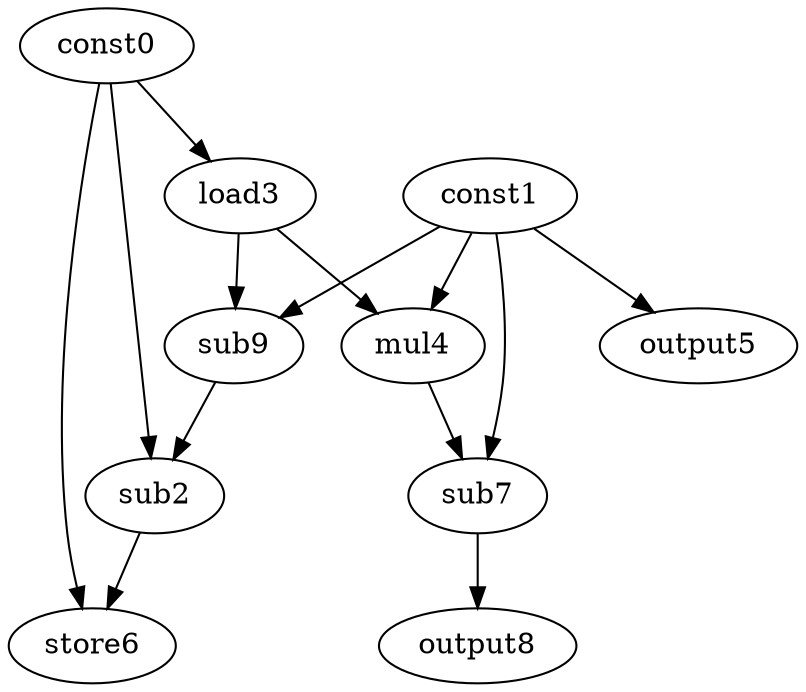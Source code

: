digraph G { 
const0[opcode=const]; 
const1[opcode=const]; 
sub2[opcode=sub]; 
load3[opcode=load]; 
mul4[opcode=mul]; 
output5[opcode=output]; 
store6[opcode=store]; 
sub7[opcode=sub]; 
output8[opcode=output]; 
sub9[opcode=sub]; 
const0->load3[operand=0];
const1->output5[operand=0];
const1->mul4[operand=0];
load3->mul4[operand=1];
const1->sub9[operand=0];
load3->sub9[operand=1];
const0->sub2[operand=0];
sub9->sub2[operand=1];
const1->sub7[operand=0];
mul4->sub7[operand=1];
const0->store6[operand=0];
sub2->store6[operand=1];
sub7->output8[operand=0];
}
